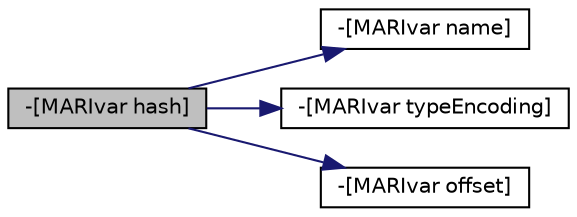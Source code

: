 digraph "-[MARIvar hash]"
{
  edge [fontname="Helvetica",fontsize="10",labelfontname="Helvetica",labelfontsize="10"];
  node [fontname="Helvetica",fontsize="10",shape=record];
  rankdir="LR";
  Node5 [label="-[MARIvar hash]",height=0.2,width=0.4,color="black", fillcolor="grey75", style="filled", fontcolor="black"];
  Node5 -> Node6 [color="midnightblue",fontsize="10",style="solid",fontname="Helvetica"];
  Node6 [label="-[MARIvar name]",height=0.2,width=0.4,color="black", fillcolor="white", style="filled",URL="$interface_m_a_r_ivar.html#a9bb452e4b5f0d1517f4e6b2c9f328af7"];
  Node5 -> Node7 [color="midnightblue",fontsize="10",style="solid",fontname="Helvetica"];
  Node7 [label="-[MARIvar typeEncoding]",height=0.2,width=0.4,color="black", fillcolor="white", style="filled",URL="$interface_m_a_r_ivar.html#a8e78dbba396310694769832c7e82d27d"];
  Node5 -> Node8 [color="midnightblue",fontsize="10",style="solid",fontname="Helvetica"];
  Node8 [label="-[MARIvar offset]",height=0.2,width=0.4,color="black", fillcolor="white", style="filled",URL="$interface_m_a_r_ivar.html#a12af4637622b339aac3f19bc83c12c11"];
}
